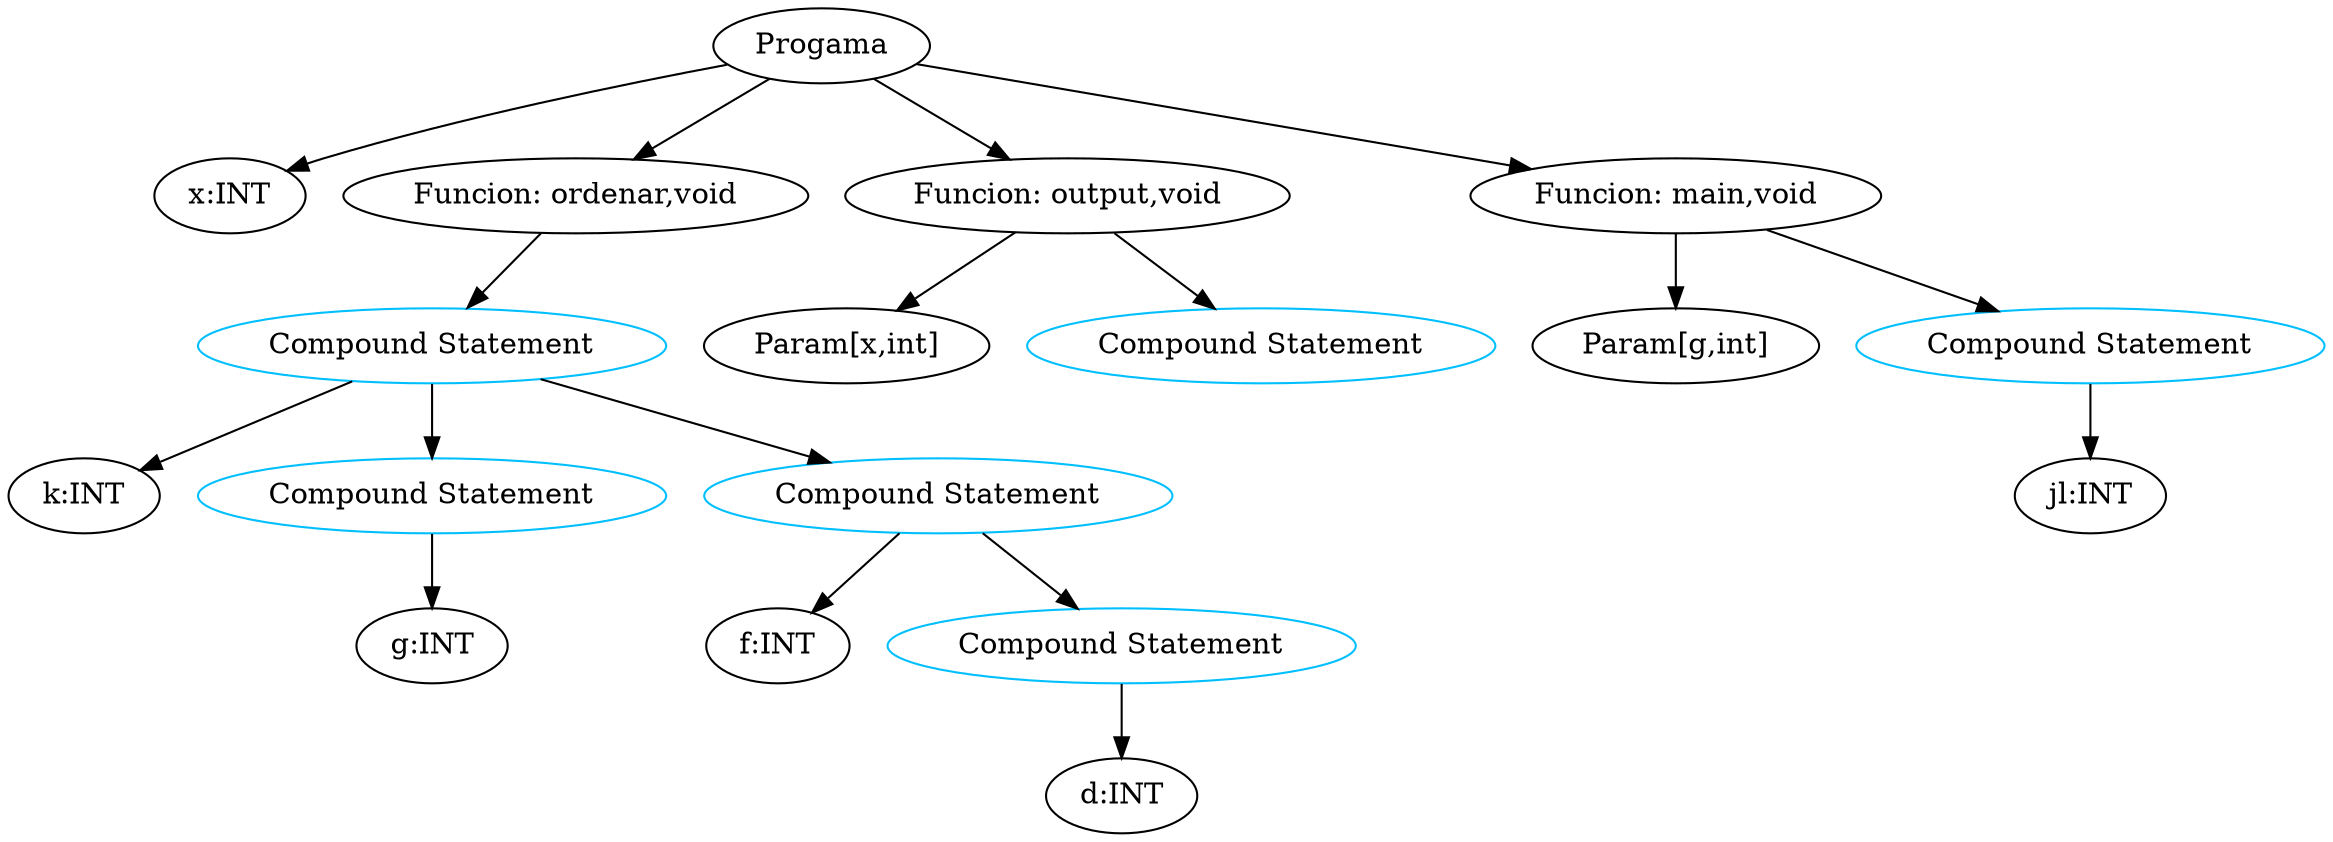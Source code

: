 digraph G { 
"nodo0"[label="Progama"]; 
"nodo1"[label="x:INT"]; 
"nodo0"->"nodo1"; 
"nodo2"[label="Funcion: ordenar,void"]; 
"nodo0"->"nodo2"; 
"nodo3"[label="Compound Statement", color=deepskyblue]; 
"nodo2"->"nodo3"; 
"nodo4"[label="k:INT"]; 
"nodo3"->"nodo4"; 
"nodo5"[label="Compound Statement", color=deepskyblue]; 
"nodo3"->"nodo5"; 
"nodo6"[label="g:INT"]; 
"nodo5"->"nodo6"; 
"nodo7"[label="Compound Statement", color=deepskyblue]; 
"nodo3"->"nodo7"; 
"nodo8"[label="f:INT"]; 
"nodo7"->"nodo8"; 
"nodo9"[label="Compound Statement", color=deepskyblue]; 
"nodo7"->"nodo9"; 
"nodo10"[label="d:INT"]; 
"nodo9"->"nodo10"; 
"nodo11"[label="Funcion: output,void"]; 
"nodo0"->"nodo11"; 
"nodo12"[label="Param[x,int]"]; 
"nodo11"->"nodo12"; 
"nodo13"[label="Compound Statement", color=deepskyblue]; 
"nodo11"->"nodo13"; 
"nodo14"[label="Funcion: main,void"]; 
"nodo0"->"nodo14"; 
"nodo15"[label="Param[g,int]"]; 
"nodo14"->"nodo15"; 
"nodo16"[label="Compound Statement", color=deepskyblue]; 
"nodo14"->"nodo16"; 
"nodo17"[label="jl:INT"]; 
"nodo16"->"nodo17"; 
}